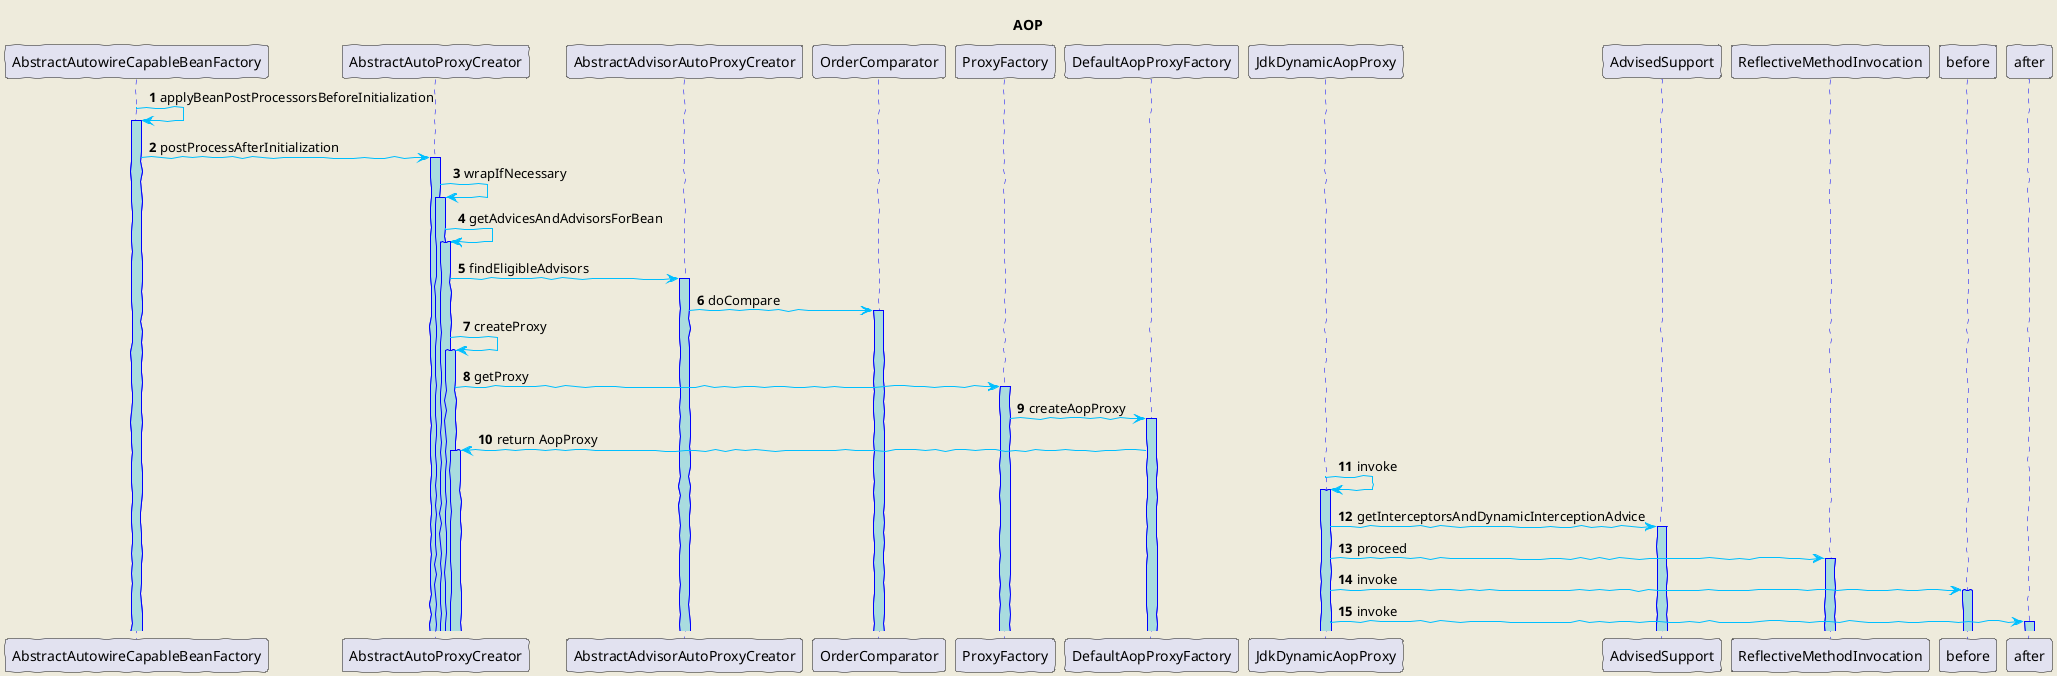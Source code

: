 @startuml

title AOP

autonumber

autoactivate on

skinparam backgroundColor #EEEBDC
skinparam handwritten true

skinparam sequence {
ArrowColor DeepSkyBlue
ActorBorderColor DeepSkyBlue
LifeLineBorderColor blue
LifeLineBackgroundColor #A9DCDF

ParticipantFontName Impact

ActorBackgroundColor aqua
ActorFontColor DeepSkyBlue
ActorFontSize 17
ActorFontName Aapex
}


AbstractAutowireCapableBeanFactory -> AbstractAutowireCapableBeanFactory : applyBeanPostProcessorsBeforeInitialization

AbstractAutowireCapableBeanFactory -> AbstractAutoProxyCreator : postProcessAfterInitialization

AbstractAutoProxyCreator -> AbstractAutoProxyCreator : wrapIfNecessary

AbstractAutoProxyCreator -> AbstractAutoProxyCreator : getAdvicesAndAdvisorsForBean

AbstractAutoProxyCreator -> AbstractAdvisorAutoProxyCreator : findEligibleAdvisors

AbstractAdvisorAutoProxyCreator -> OrderComparator : doCompare

AbstractAutoProxyCreator -> AbstractAutoProxyCreator : createProxy

AbstractAutoProxyCreator -> ProxyFactory : getProxy

ProxyFactory -> DefaultAopProxyFactory : createAopProxy

DefaultAopProxyFactory -> AbstractAutoProxyCreator :  return AopProxy

JdkDynamicAopProxy -> JdkDynamicAopProxy :  invoke

JdkDynamicAopProxy -> AdvisedSupport :  getInterceptorsAndDynamicInterceptionAdvice

JdkDynamicAopProxy -> ReflectiveMethodInvocation :  proceed

JdkDynamicAopProxy -> before :  invoke

JdkDynamicAopProxy -> after :  invoke









@enduml